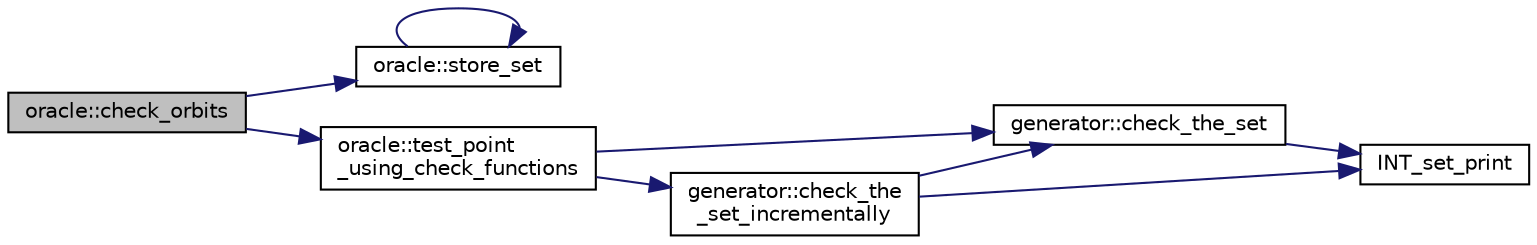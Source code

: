 digraph "oracle::check_orbits"
{
  edge [fontname="Helvetica",fontsize="10",labelfontname="Helvetica",labelfontsize="10"];
  node [fontname="Helvetica",fontsize="10",shape=record];
  rankdir="LR";
  Node68 [label="oracle::check_orbits",height=0.2,width=0.4,color="black", fillcolor="grey75", style="filled", fontcolor="black"];
  Node68 -> Node69 [color="midnightblue",fontsize="10",style="solid",fontname="Helvetica"];
  Node69 [label="oracle::store_set",height=0.2,width=0.4,color="black", fillcolor="white", style="filled",URL="$d7/da7/classoracle.html#abbf5fae543cb81c13c03282968faf9ad"];
  Node69 -> Node69 [color="midnightblue",fontsize="10",style="solid",fontname="Helvetica"];
  Node68 -> Node70 [color="midnightblue",fontsize="10",style="solid",fontname="Helvetica"];
  Node70 [label="oracle::test_point\l_using_check_functions",height=0.2,width=0.4,color="black", fillcolor="white", style="filled",URL="$d7/da7/classoracle.html#aea2e35ca2b51a9251711735f6080217f"];
  Node70 -> Node71 [color="midnightblue",fontsize="10",style="solid",fontname="Helvetica"];
  Node71 [label="generator::check_the\l_set_incrementally",height=0.2,width=0.4,color="black", fillcolor="white", style="filled",URL="$d7/d73/classgenerator.html#a6ffae728f3b12f9879cb614d9b37660a"];
  Node71 -> Node72 [color="midnightblue",fontsize="10",style="solid",fontname="Helvetica"];
  Node72 [label="generator::check_the_set",height=0.2,width=0.4,color="black", fillcolor="white", style="filled",URL="$d7/d73/classgenerator.html#a584bdf110f34a1d5c171a6d56c1a33ec"];
  Node72 -> Node73 [color="midnightblue",fontsize="10",style="solid",fontname="Helvetica"];
  Node73 [label="INT_set_print",height=0.2,width=0.4,color="black", fillcolor="white", style="filled",URL="$df/dbf/sajeeb_8_c.html#a97614645ec11df30e0e896367f91ffd9"];
  Node71 -> Node73 [color="midnightblue",fontsize="10",style="solid",fontname="Helvetica"];
  Node70 -> Node72 [color="midnightblue",fontsize="10",style="solid",fontname="Helvetica"];
}
